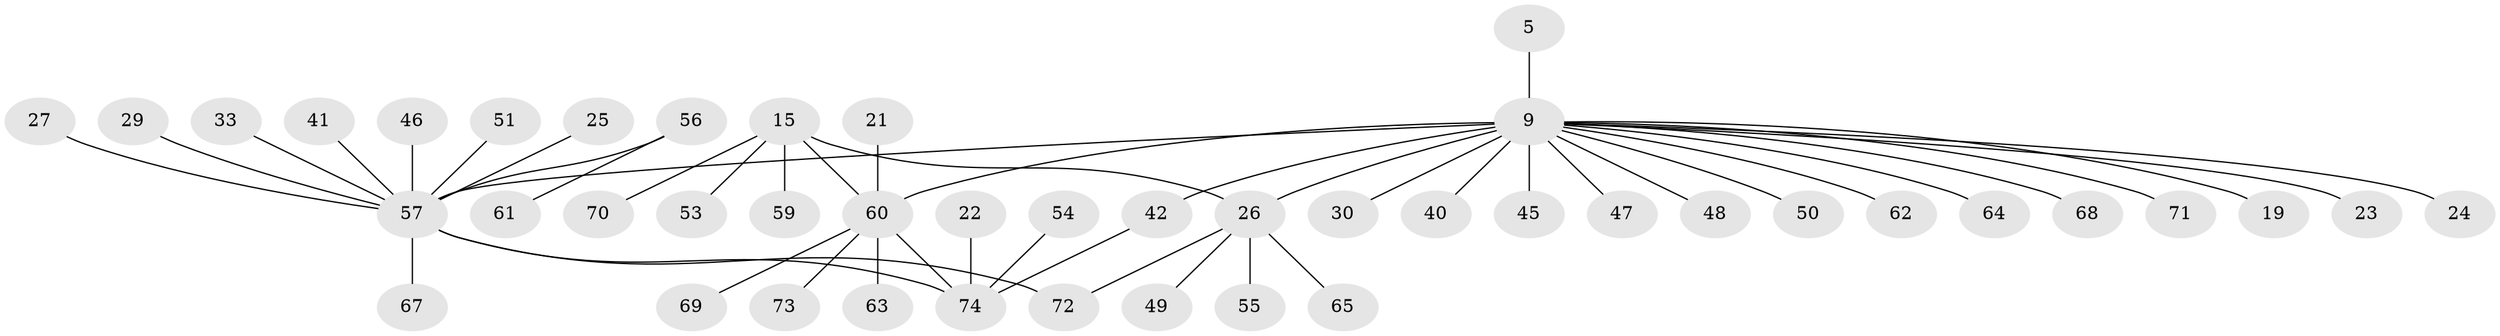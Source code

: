// original degree distribution, {8: 0.013513513513513514, 15: 0.013513513513513514, 2: 0.12162162162162163, 10: 0.013513513513513514, 1: 0.5675675675675675, 3: 0.13513513513513514, 5: 0.06756756756756757, 6: 0.04054054054054054, 4: 0.02702702702702703}
// Generated by graph-tools (version 1.1) at 2025/51/03/04/25 21:51:11]
// undirected, 44 vertices, 47 edges
graph export_dot {
graph [start="1"]
  node [color=gray90,style=filled];
  5;
  9 [super="+2"];
  15;
  19;
  21;
  22;
  23;
  24;
  25;
  26 [super="+8"];
  27;
  29;
  30;
  33;
  40 [super="+38"];
  41;
  42 [super="+13"];
  45;
  46;
  47;
  48 [super="+16+34"];
  49;
  50 [super="+43"];
  51;
  53;
  54;
  55;
  56;
  57 [super="+6+31+44+36"];
  59;
  60 [super="+3+12+39"];
  61;
  62;
  63;
  64;
  65;
  67 [super="+66"];
  68;
  69;
  70;
  71 [super="+37"];
  72 [super="+58"];
  73;
  74 [super="+28+32+52"];
  5 -- 9;
  9 -- 23;
  9 -- 30;
  9 -- 64;
  9 -- 68;
  9 -- 19;
  9 -- 24;
  9 -- 26;
  9 -- 45;
  9 -- 47;
  9 -- 62;
  9 -- 60 [weight=3];
  9 -- 42;
  9 -- 48;
  9 -- 57 [weight=3];
  9 -- 71;
  9 -- 40;
  9 -- 50;
  15 -- 26 [weight=2];
  15 -- 53;
  15 -- 59;
  15 -- 70;
  15 -- 60;
  21 -- 60;
  22 -- 74;
  25 -- 57;
  26 -- 49;
  26 -- 65;
  26 -- 55;
  26 -- 72;
  27 -- 57;
  29 -- 57;
  33 -- 57;
  41 -- 57;
  42 -- 74;
  46 -- 57;
  51 -- 57;
  54 -- 74;
  56 -- 61;
  56 -- 57;
  57 -- 67 [weight=2];
  57 -- 74 [weight=3];
  57 -- 72;
  60 -- 63;
  60 -- 69;
  60 -- 73;
  60 -- 74;
}
